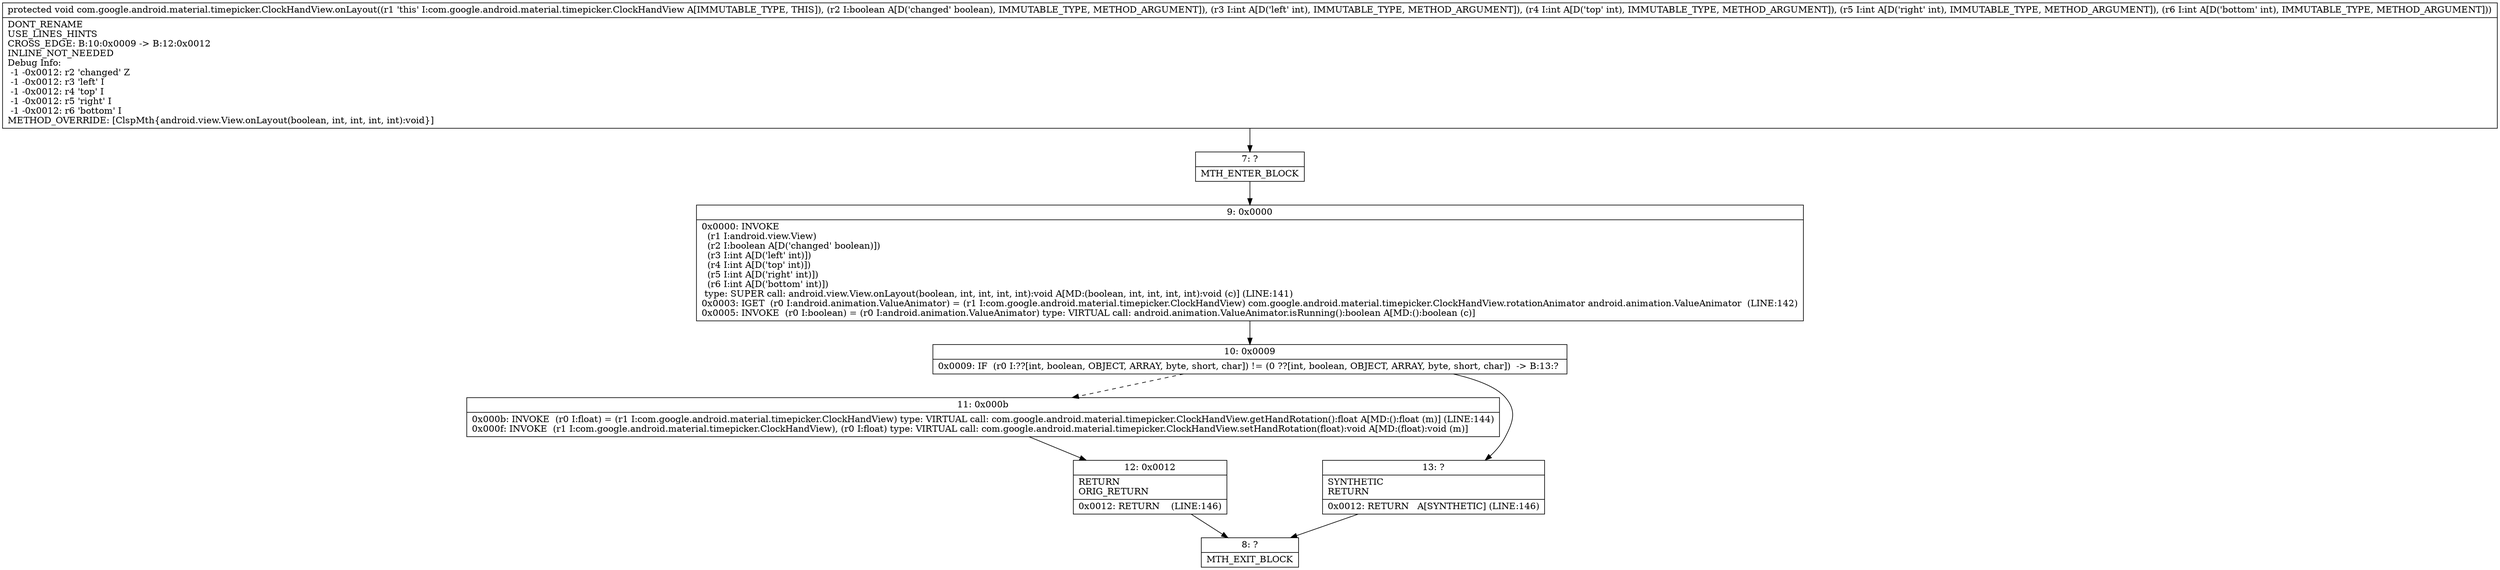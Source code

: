 digraph "CFG forcom.google.android.material.timepicker.ClockHandView.onLayout(ZIIII)V" {
Node_7 [shape=record,label="{7\:\ ?|MTH_ENTER_BLOCK\l}"];
Node_9 [shape=record,label="{9\:\ 0x0000|0x0000: INVOKE  \l  (r1 I:android.view.View)\l  (r2 I:boolean A[D('changed' boolean)])\l  (r3 I:int A[D('left' int)])\l  (r4 I:int A[D('top' int)])\l  (r5 I:int A[D('right' int)])\l  (r6 I:int A[D('bottom' int)])\l type: SUPER call: android.view.View.onLayout(boolean, int, int, int, int):void A[MD:(boolean, int, int, int, int):void (c)] (LINE:141)\l0x0003: IGET  (r0 I:android.animation.ValueAnimator) = (r1 I:com.google.android.material.timepicker.ClockHandView) com.google.android.material.timepicker.ClockHandView.rotationAnimator android.animation.ValueAnimator  (LINE:142)\l0x0005: INVOKE  (r0 I:boolean) = (r0 I:android.animation.ValueAnimator) type: VIRTUAL call: android.animation.ValueAnimator.isRunning():boolean A[MD:():boolean (c)]\l}"];
Node_10 [shape=record,label="{10\:\ 0x0009|0x0009: IF  (r0 I:??[int, boolean, OBJECT, ARRAY, byte, short, char]) != (0 ??[int, boolean, OBJECT, ARRAY, byte, short, char])  \-\> B:13:? \l}"];
Node_11 [shape=record,label="{11\:\ 0x000b|0x000b: INVOKE  (r0 I:float) = (r1 I:com.google.android.material.timepicker.ClockHandView) type: VIRTUAL call: com.google.android.material.timepicker.ClockHandView.getHandRotation():float A[MD:():float (m)] (LINE:144)\l0x000f: INVOKE  (r1 I:com.google.android.material.timepicker.ClockHandView), (r0 I:float) type: VIRTUAL call: com.google.android.material.timepicker.ClockHandView.setHandRotation(float):void A[MD:(float):void (m)]\l}"];
Node_12 [shape=record,label="{12\:\ 0x0012|RETURN\lORIG_RETURN\l|0x0012: RETURN    (LINE:146)\l}"];
Node_8 [shape=record,label="{8\:\ ?|MTH_EXIT_BLOCK\l}"];
Node_13 [shape=record,label="{13\:\ ?|SYNTHETIC\lRETURN\l|0x0012: RETURN   A[SYNTHETIC] (LINE:146)\l}"];
MethodNode[shape=record,label="{protected void com.google.android.material.timepicker.ClockHandView.onLayout((r1 'this' I:com.google.android.material.timepicker.ClockHandView A[IMMUTABLE_TYPE, THIS]), (r2 I:boolean A[D('changed' boolean), IMMUTABLE_TYPE, METHOD_ARGUMENT]), (r3 I:int A[D('left' int), IMMUTABLE_TYPE, METHOD_ARGUMENT]), (r4 I:int A[D('top' int), IMMUTABLE_TYPE, METHOD_ARGUMENT]), (r5 I:int A[D('right' int), IMMUTABLE_TYPE, METHOD_ARGUMENT]), (r6 I:int A[D('bottom' int), IMMUTABLE_TYPE, METHOD_ARGUMENT]))  | DONT_RENAME\lUSE_LINES_HINTS\lCROSS_EDGE: B:10:0x0009 \-\> B:12:0x0012\lINLINE_NOT_NEEDED\lDebug Info:\l  \-1 \-0x0012: r2 'changed' Z\l  \-1 \-0x0012: r3 'left' I\l  \-1 \-0x0012: r4 'top' I\l  \-1 \-0x0012: r5 'right' I\l  \-1 \-0x0012: r6 'bottom' I\lMETHOD_OVERRIDE: [ClspMth\{android.view.View.onLayout(boolean, int, int, int, int):void\}]\l}"];
MethodNode -> Node_7;Node_7 -> Node_9;
Node_9 -> Node_10;
Node_10 -> Node_11[style=dashed];
Node_10 -> Node_13;
Node_11 -> Node_12;
Node_12 -> Node_8;
Node_13 -> Node_8;
}

